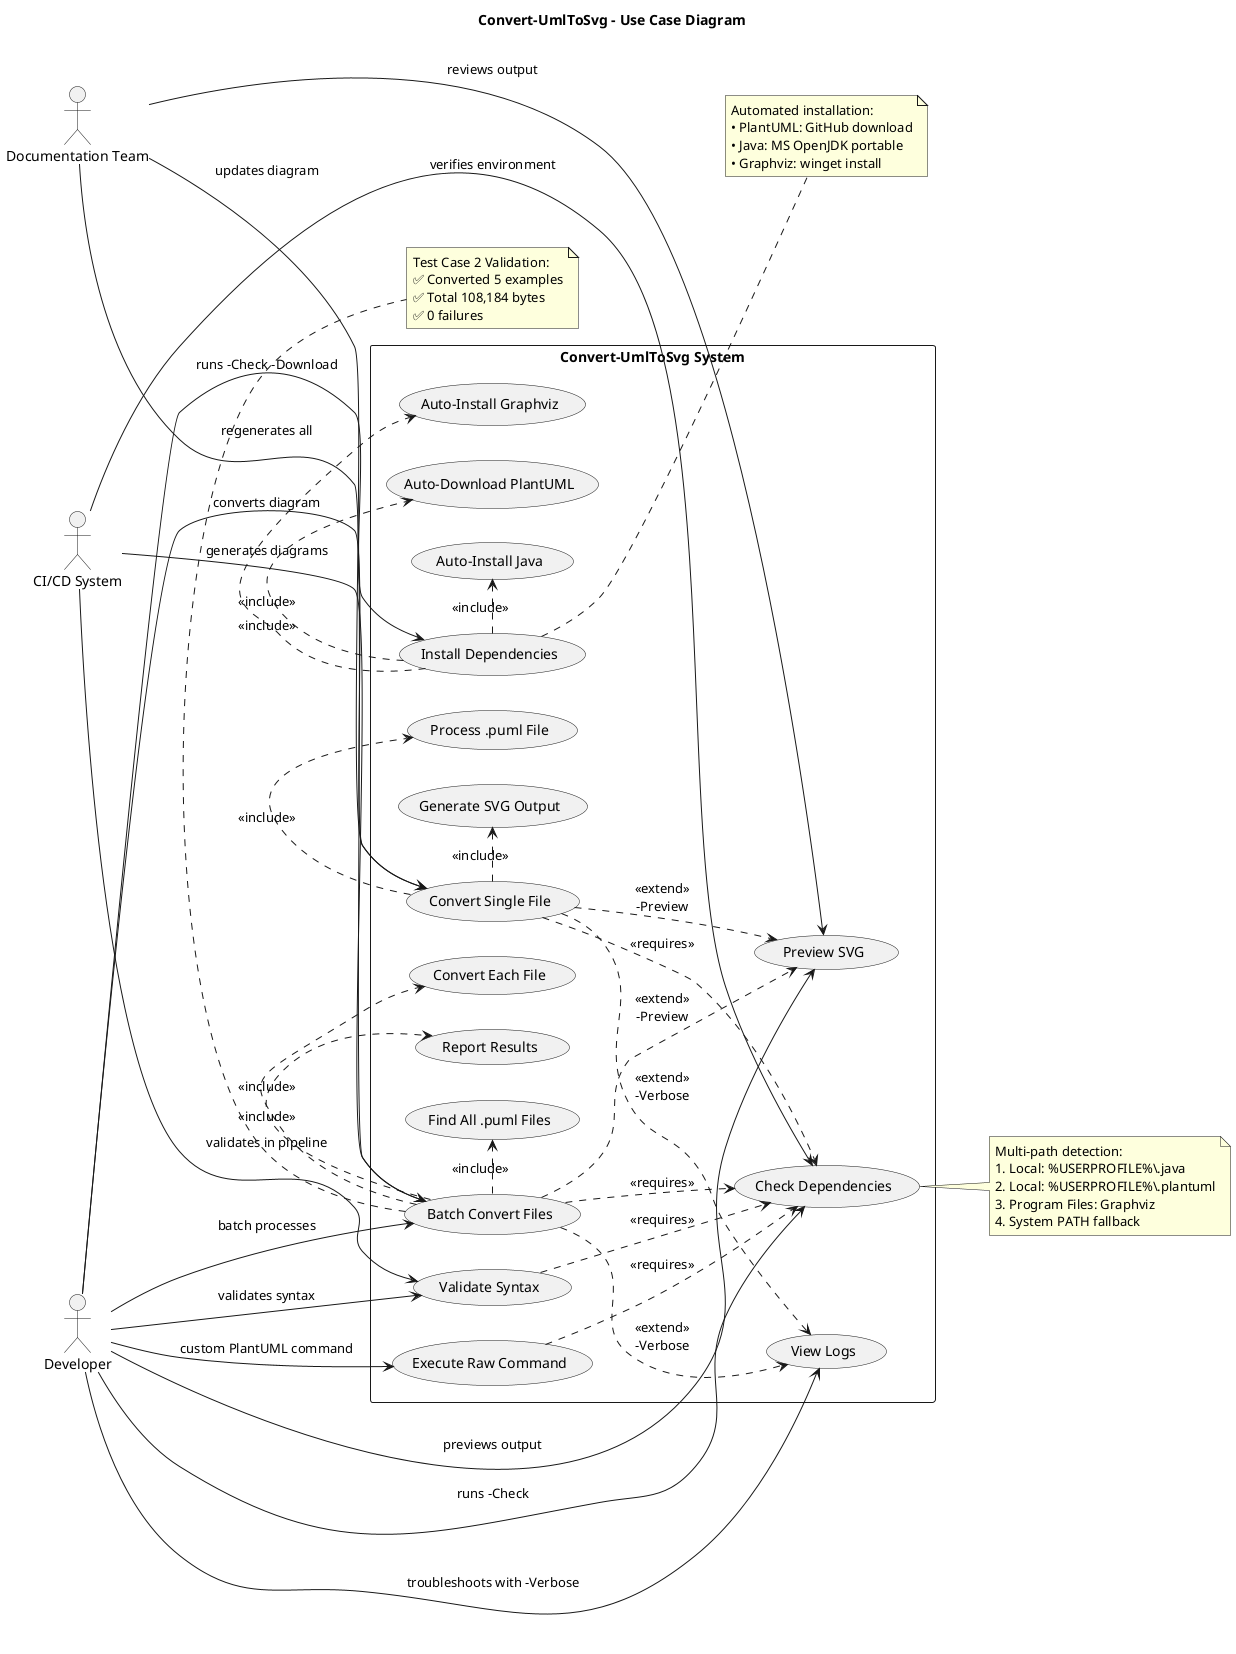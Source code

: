 @startuml usecase-diagram
title Convert-UmlToSvg - Use Case Diagram

left to right direction

actor "Developer" as Dev
actor "CI/CD System" as CICD
actor "Documentation Team" as DocTeam

rectangle "Convert-UmlToSvg System" {
    usecase "Check Dependencies" as UC1
    usecase "Install Dependencies" as UC2
    usecase "Convert Single File" as UC3
    usecase "Batch Convert Files" as UC4
    usecase "Validate Syntax" as UC5
    usecase "Preview SVG" as UC6
    usecase "Execute Raw Command" as UC7
    usecase "View Logs" as UC8
    
    usecase "Auto-Download PlantUML" as UC2.1
    usecase "Auto-Install Java" as UC2.2
    usecase "Auto-Install Graphviz" as UC2.3
    
    usecase "Process .puml File" as UC3.1
    usecase "Generate SVG Output" as UC3.2
    
    usecase "Find All .puml Files" as UC4.1
    usecase "Convert Each File" as UC4.2
    usecase "Report Results" as UC4.3
}

' Developer use cases
Dev --> UC1 : runs -Check
Dev --> UC2 : runs -Check -Download
Dev --> UC3 : converts diagram
Dev --> UC4 : batch processes
Dev --> UC5 : validates syntax
Dev --> UC6 : previews output
Dev --> UC7 : custom PlantUML command
Dev --> UC8 : troubleshoots with -Verbose

' CI/CD use cases
CICD --> UC1 : verifies environment
CICD --> UC4 : generates diagrams
CICD --> UC5 : validates in pipeline

' Documentation Team use cases
DocTeam --> UC3 : updates diagram
DocTeam --> UC4 : regenerates all
DocTeam --> UC6 : reviews output

' Include relationships
UC2 .> UC2.1 : <<include>>
UC2 .> UC2.2 : <<include>>
UC2 .> UC2.3 : <<include>>

UC3 .> UC3.1 : <<include>>
UC3 .> UC3.2 : <<include>>

UC4 .> UC4.1 : <<include>>
UC4 .> UC4.2 : <<include>>
UC4 .> UC4.3 : <<include>>

' Extend relationships
UC3 ..> UC6 : <<extend>>\n-Preview
UC4 ..> UC6 : <<extend>>\n-Preview
UC3 ..> UC8 : <<extend>>\n-Verbose
UC4 ..> UC8 : <<extend>>\n-Verbose

' Dependencies
UC3 ..> UC1 : <<requires>>
UC4 ..> UC1 : <<requires>>
UC5 ..> UC1 : <<requires>>
UC7 ..> UC1 : <<requires>>

note right of UC2
    Automated installation:
    • PlantUML: GitHub download
    • Java: MS OpenJDK portable
    • Graphviz: winget install
end note

note bottom of UC4
    Test Case 2 Validation:
    ✅ Converted 5 examples
    ✅ Total 108,184 bytes
    ✅ 0 failures
end note

note right of UC1
    Multi-path detection:
    1. Local: %USERPROFILE%\.java
    2. Local: %USERPROFILE%\.plantuml
    3. Program Files: Graphviz
    4. System PATH fallback
end note

@enduml
